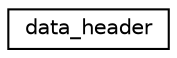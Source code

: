 digraph "Graphical Class Hierarchy"
{
 // LATEX_PDF_SIZE
  edge [fontname="Helvetica",fontsize="10",labelfontname="Helvetica",labelfontsize="10"];
  node [fontname="Helvetica",fontsize="10",shape=record];
  rankdir="LR";
  Node0 [label="data_header",height=0.2,width=0.4,color="black", fillcolor="white", style="filled",URL="$df/d59/structdata__header.html",tooltip=" "];
}
